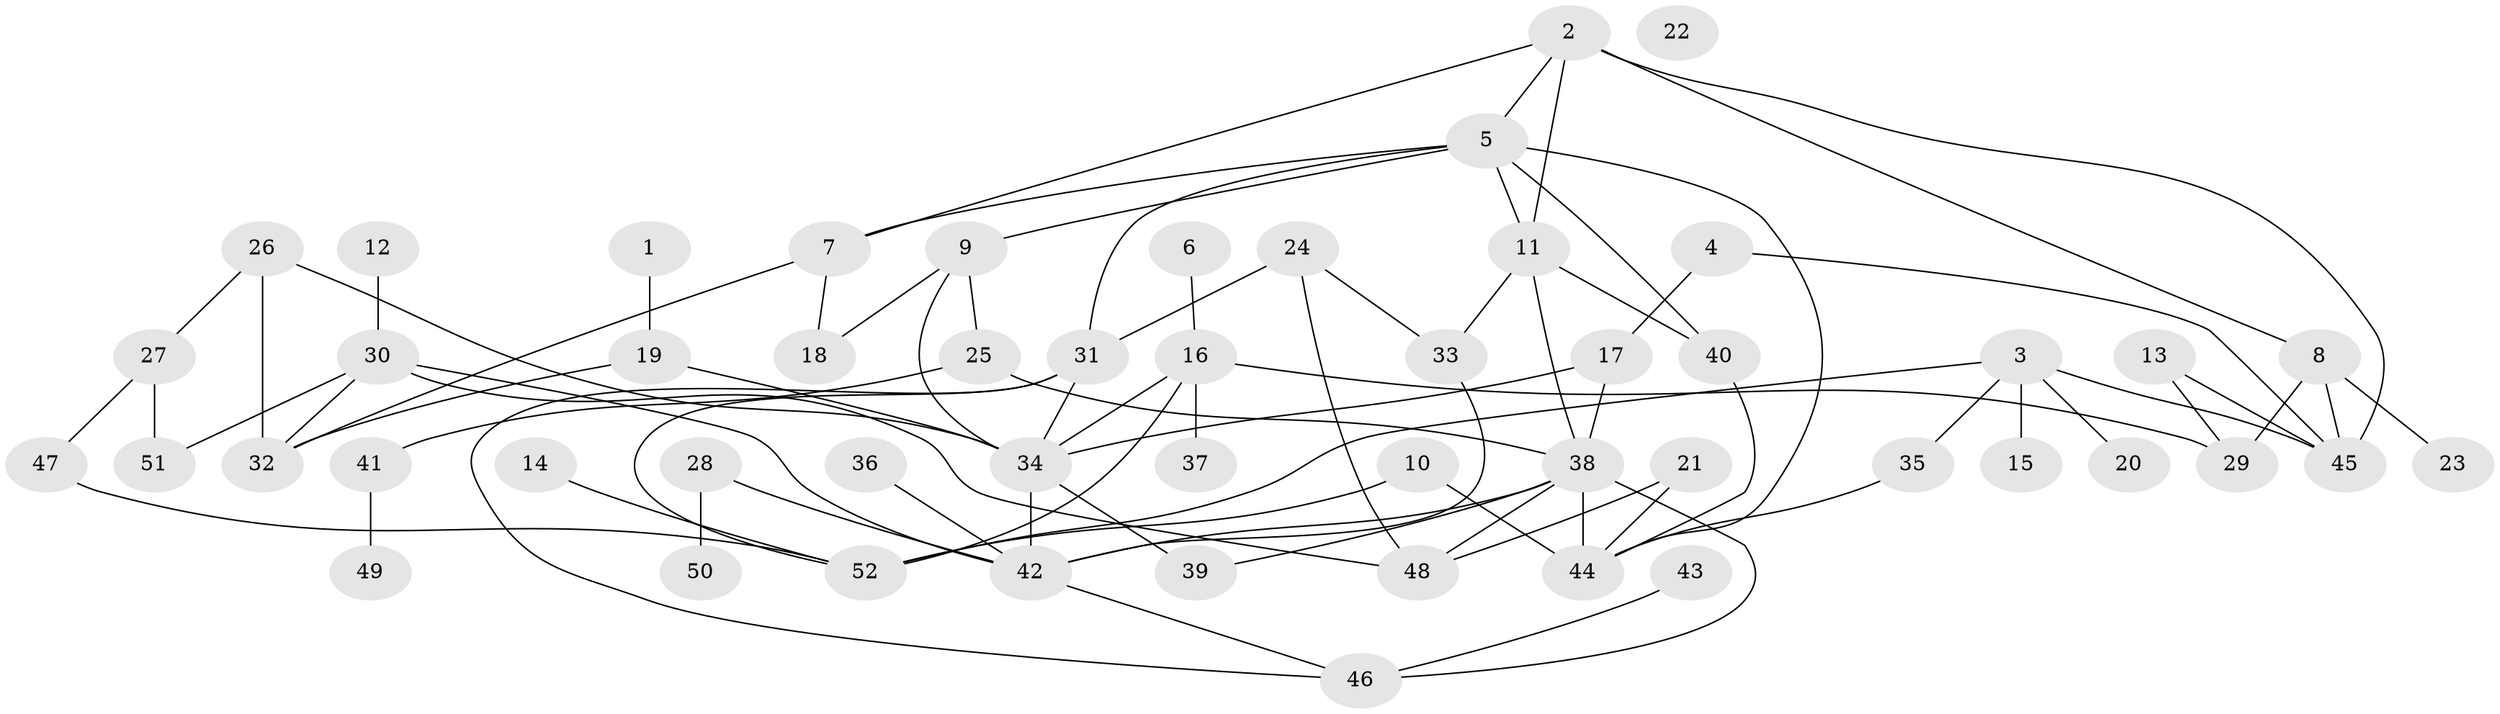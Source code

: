 // coarse degree distribution, {5: 0.1935483870967742, 7: 0.0967741935483871, 4: 0.16129032258064516, 1: 0.3225806451612903, 3: 0.0967741935483871, 8: 0.03225806451612903, 6: 0.06451612903225806, 2: 0.03225806451612903}
// Generated by graph-tools (version 1.1) at 2025/35/03/04/25 23:35:56]
// undirected, 52 vertices, 81 edges
graph export_dot {
  node [color=gray90,style=filled];
  1;
  2;
  3;
  4;
  5;
  6;
  7;
  8;
  9;
  10;
  11;
  12;
  13;
  14;
  15;
  16;
  17;
  18;
  19;
  20;
  21;
  22;
  23;
  24;
  25;
  26;
  27;
  28;
  29;
  30;
  31;
  32;
  33;
  34;
  35;
  36;
  37;
  38;
  39;
  40;
  41;
  42;
  43;
  44;
  45;
  46;
  47;
  48;
  49;
  50;
  51;
  52;
  1 -- 19;
  2 -- 5;
  2 -- 7;
  2 -- 8;
  2 -- 11;
  2 -- 45;
  3 -- 15;
  3 -- 20;
  3 -- 35;
  3 -- 45;
  3 -- 52;
  4 -- 17;
  4 -- 45;
  5 -- 7;
  5 -- 9;
  5 -- 11;
  5 -- 31;
  5 -- 40;
  5 -- 44;
  6 -- 16;
  7 -- 18;
  7 -- 32;
  8 -- 23;
  8 -- 29;
  8 -- 45;
  9 -- 18;
  9 -- 25;
  9 -- 34;
  10 -- 44;
  10 -- 52;
  11 -- 33;
  11 -- 38;
  11 -- 40;
  12 -- 30;
  13 -- 29;
  13 -- 45;
  14 -- 52;
  16 -- 29;
  16 -- 34;
  16 -- 37;
  16 -- 52;
  17 -- 34;
  17 -- 38;
  19 -- 32;
  19 -- 34;
  21 -- 44;
  21 -- 48;
  24 -- 31;
  24 -- 33;
  24 -- 48;
  25 -- 38;
  25 -- 41;
  26 -- 27;
  26 -- 32;
  26 -- 34;
  27 -- 47;
  27 -- 51;
  28 -- 42;
  28 -- 50;
  30 -- 32;
  30 -- 42;
  30 -- 48;
  30 -- 51;
  31 -- 34;
  31 -- 46;
  31 -- 52;
  33 -- 42;
  34 -- 39;
  34 -- 42;
  35 -- 44;
  36 -- 42;
  38 -- 39;
  38 -- 42;
  38 -- 44;
  38 -- 46;
  38 -- 48;
  40 -- 44;
  41 -- 49;
  42 -- 46;
  43 -- 46;
  47 -- 52;
}
